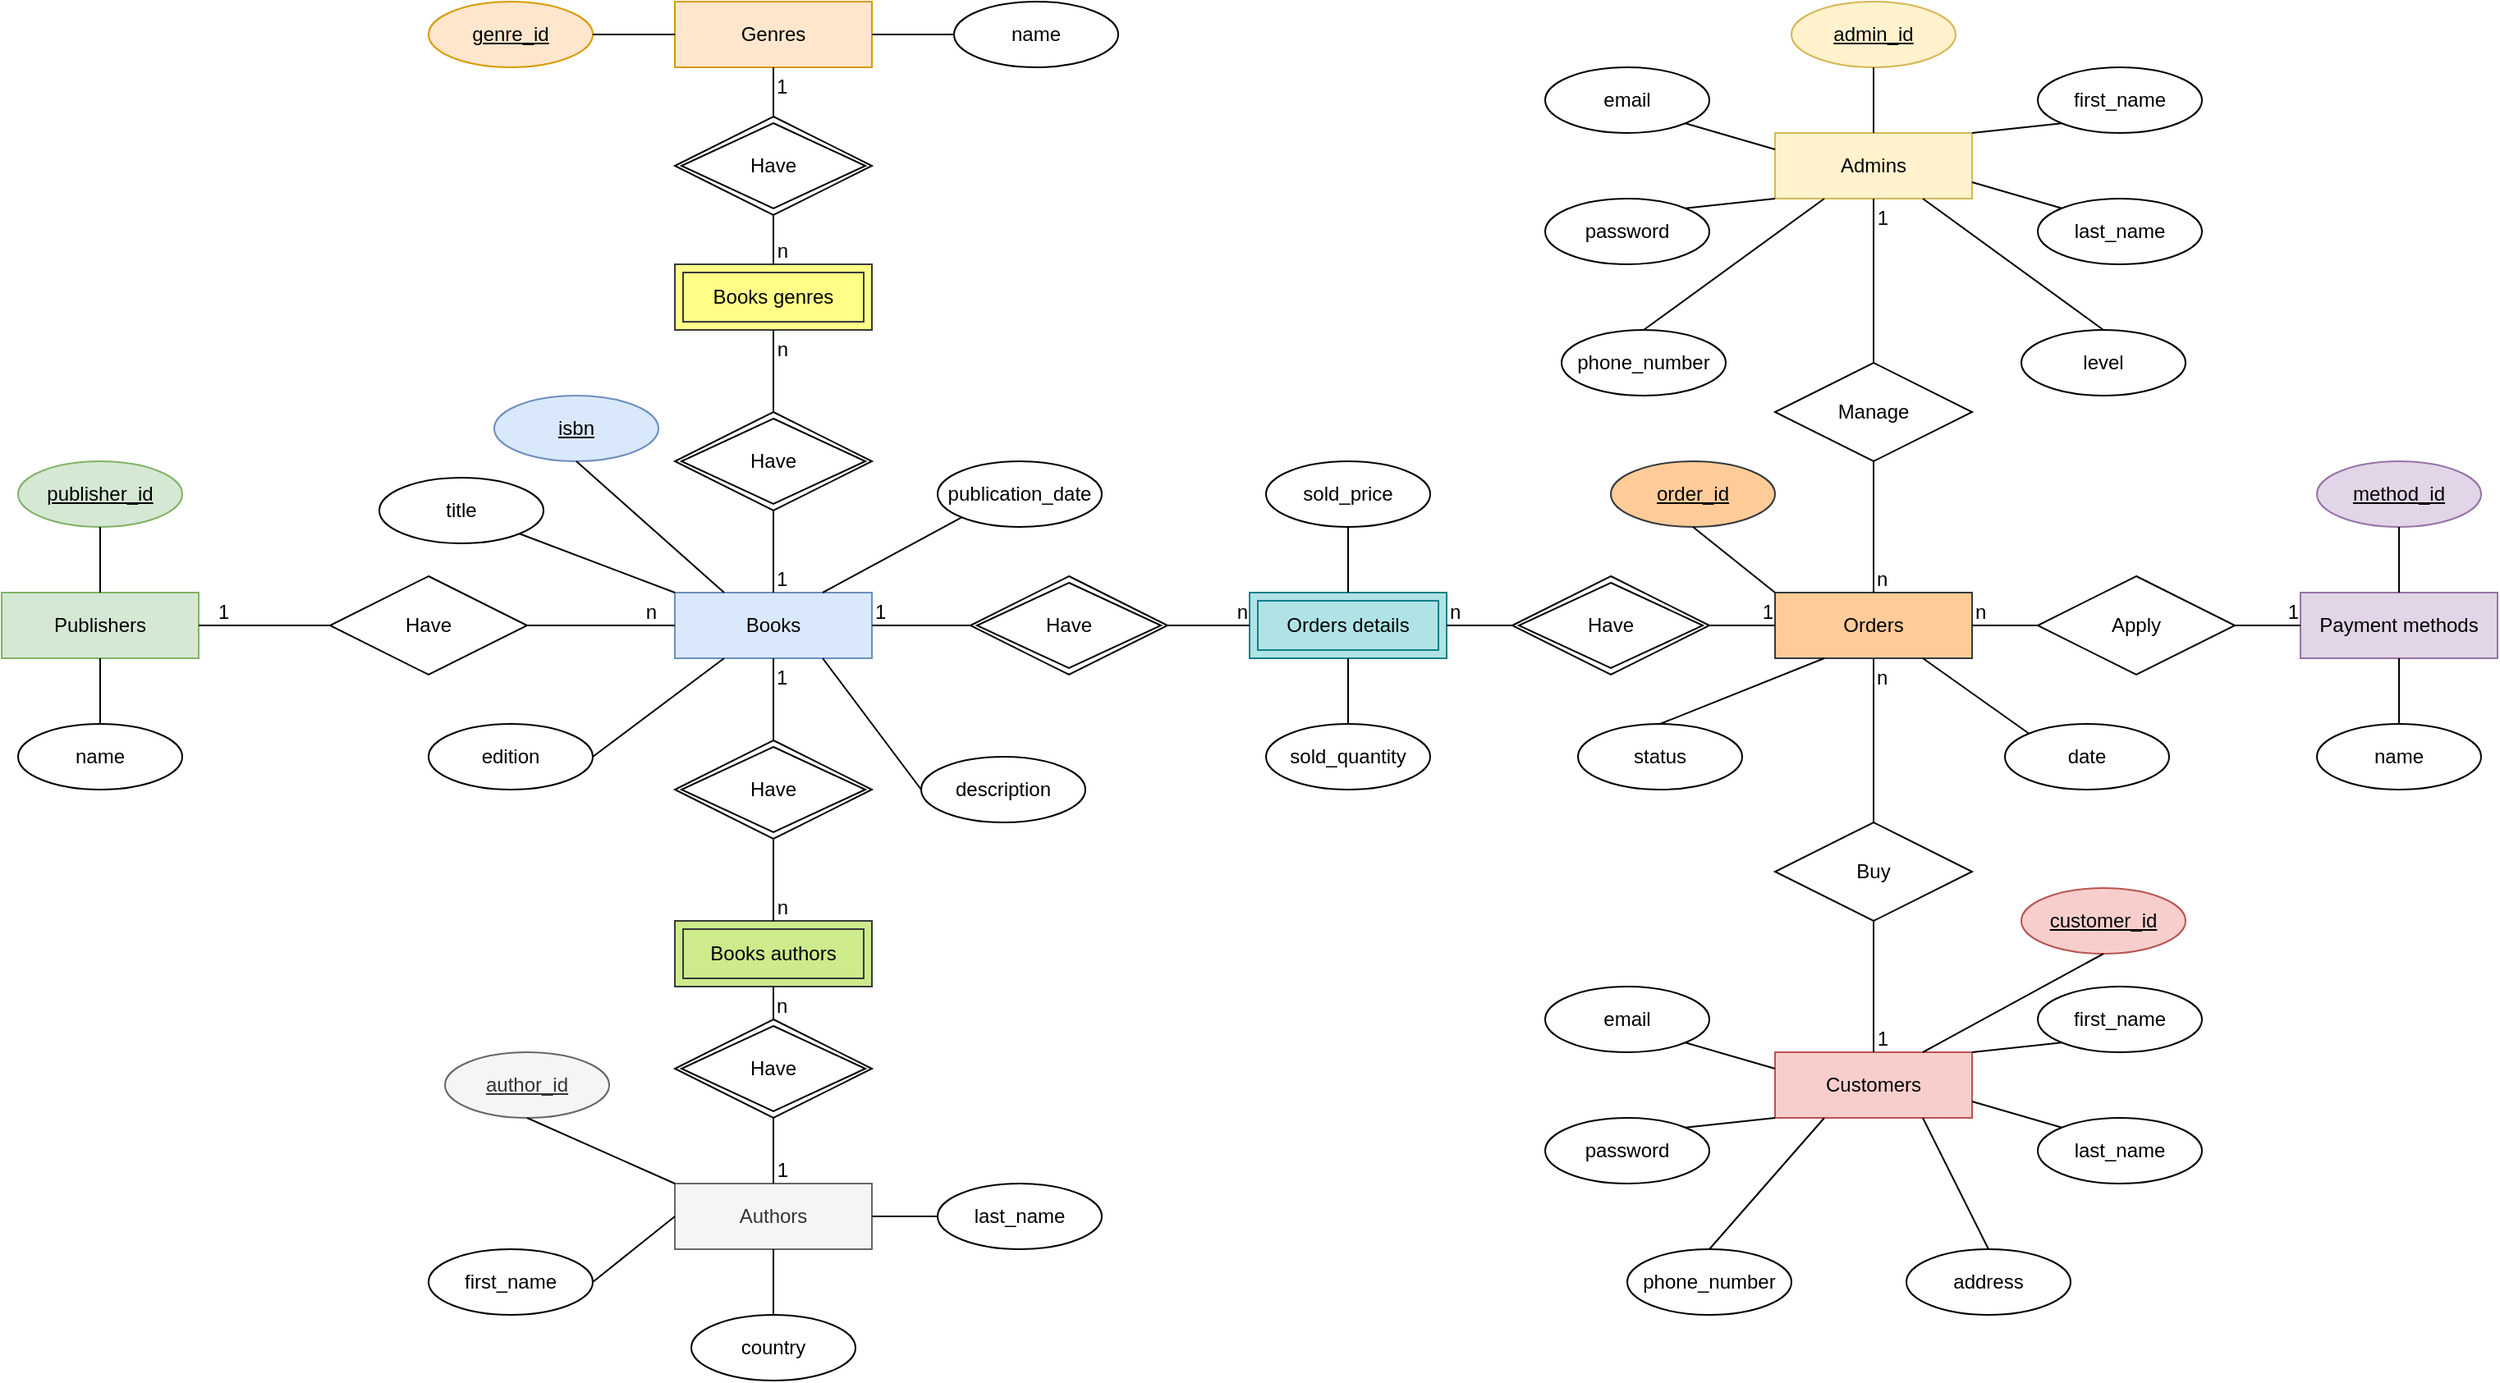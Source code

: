 <mxfile version="22.1.16" type="github">
  <diagram name="Page-1" id="CvaU3Jlr8pYj9KTvs-bT">
    <mxGraphModel dx="2049" dy="994" grid="1" gridSize="10" guides="1" tooltips="1" connect="1" arrows="1" fold="1" page="1" pageScale="1" pageWidth="2000" pageHeight="2000" math="0" shadow="0">
      <root>
        <mxCell id="0" />
        <mxCell id="1" parent="0" />
        <mxCell id="Gfoin1zMH4y2N0Jimbp5-130" value="Publishers" style="rounded=0;whiteSpace=wrap;html=1;fillColor=#d5e8d4;strokeColor=#82b366;" vertex="1" parent="1">
          <mxGeometry x="240" y="560" width="120" height="40" as="geometry" />
        </mxCell>
        <mxCell id="Gfoin1zMH4y2N0Jimbp5-131" value="publisher_id" style="ellipse;whiteSpace=wrap;html=1;align=center;fontStyle=4;fillColor=#d5e8d4;strokeColor=#82b366;" vertex="1" parent="1">
          <mxGeometry x="250" y="480" width="100" height="40" as="geometry" />
        </mxCell>
        <mxCell id="Gfoin1zMH4y2N0Jimbp5-132" value="" style="endArrow=none;html=1;rounded=0;exitX=0.5;exitY=1;exitDx=0;exitDy=0;entryX=0.5;entryY=0;entryDx=0;entryDy=0;" edge="1" parent="1" source="Gfoin1zMH4y2N0Jimbp5-131" target="Gfoin1zMH4y2N0Jimbp5-130">
          <mxGeometry relative="1" as="geometry">
            <mxPoint x="440" y="530" as="sourcePoint" />
            <mxPoint x="600" y="530" as="targetPoint" />
          </mxGeometry>
        </mxCell>
        <mxCell id="Gfoin1zMH4y2N0Jimbp5-133" value="name" style="ellipse;whiteSpace=wrap;html=1;align=center;" vertex="1" parent="1">
          <mxGeometry x="250" y="640" width="100" height="40" as="geometry" />
        </mxCell>
        <mxCell id="Gfoin1zMH4y2N0Jimbp5-134" value="" style="endArrow=none;html=1;rounded=0;exitX=0.5;exitY=1;exitDx=0;exitDy=0;entryX=0.5;entryY=0;entryDx=0;entryDy=0;" edge="1" parent="1" source="Gfoin1zMH4y2N0Jimbp5-130" target="Gfoin1zMH4y2N0Jimbp5-133">
          <mxGeometry relative="1" as="geometry">
            <mxPoint x="440" y="530" as="sourcePoint" />
            <mxPoint x="600" y="530" as="targetPoint" />
          </mxGeometry>
        </mxCell>
        <mxCell id="Gfoin1zMH4y2N0Jimbp5-135" value="Books" style="rounded=0;whiteSpace=wrap;html=1;fillColor=#dae8fc;strokeColor=#6c8ebf;" vertex="1" parent="1">
          <mxGeometry x="650" y="560" width="120" height="40" as="geometry" />
        </mxCell>
        <mxCell id="Gfoin1zMH4y2N0Jimbp5-136" value="isbn" style="ellipse;whiteSpace=wrap;html=1;align=center;fontStyle=4;fillColor=#dae8fc;strokeColor=#6c8ebf;" vertex="1" parent="1">
          <mxGeometry x="540" y="440" width="100" height="40" as="geometry" />
        </mxCell>
        <mxCell id="Gfoin1zMH4y2N0Jimbp5-137" value="title" style="ellipse;whiteSpace=wrap;html=1;align=center;" vertex="1" parent="1">
          <mxGeometry x="470" y="490" width="100" height="40" as="geometry" />
        </mxCell>
        <mxCell id="Gfoin1zMH4y2N0Jimbp5-138" value="" style="endArrow=none;html=1;rounded=0;entryX=0;entryY=0;entryDx=0;entryDy=0;exitX=1;exitY=1;exitDx=0;exitDy=0;" edge="1" parent="1" source="Gfoin1zMH4y2N0Jimbp5-137" target="Gfoin1zMH4y2N0Jimbp5-135">
          <mxGeometry relative="1" as="geometry">
            <mxPoint x="570" y="550" as="sourcePoint" />
            <mxPoint x="890" y="610" as="targetPoint" />
          </mxGeometry>
        </mxCell>
        <mxCell id="Gfoin1zMH4y2N0Jimbp5-139" value="publication_date" style="ellipse;whiteSpace=wrap;html=1;align=center;" vertex="1" parent="1">
          <mxGeometry x="810" y="480" width="100" height="40" as="geometry" />
        </mxCell>
        <mxCell id="Gfoin1zMH4y2N0Jimbp5-140" value="" style="endArrow=none;html=1;rounded=0;exitX=0;exitY=1;exitDx=0;exitDy=0;entryX=0.75;entryY=0;entryDx=0;entryDy=0;" edge="1" parent="1" source="Gfoin1zMH4y2N0Jimbp5-139" target="Gfoin1zMH4y2N0Jimbp5-135">
          <mxGeometry relative="1" as="geometry">
            <mxPoint x="730" y="610" as="sourcePoint" />
            <mxPoint x="890" y="610" as="targetPoint" />
          </mxGeometry>
        </mxCell>
        <mxCell id="Gfoin1zMH4y2N0Jimbp5-141" value="" style="endArrow=none;html=1;rounded=0;exitX=0.25;exitY=1;exitDx=0;exitDy=0;entryX=1;entryY=0.5;entryDx=0;entryDy=0;" edge="1" parent="1" source="Gfoin1zMH4y2N0Jimbp5-135" target="Gfoin1zMH4y2N0Jimbp5-142">
          <mxGeometry relative="1" as="geometry">
            <mxPoint x="730" y="610" as="sourcePoint" />
            <mxPoint x="620" y="610" as="targetPoint" />
          </mxGeometry>
        </mxCell>
        <mxCell id="Gfoin1zMH4y2N0Jimbp5-142" value="edition" style="ellipse;whiteSpace=wrap;html=1;align=center;" vertex="1" parent="1">
          <mxGeometry x="500" y="640" width="100" height="40" as="geometry" />
        </mxCell>
        <mxCell id="Gfoin1zMH4y2N0Jimbp5-143" value="description" style="ellipse;whiteSpace=wrap;html=1;align=center;" vertex="1" parent="1">
          <mxGeometry x="800" y="660" width="100" height="40" as="geometry" />
        </mxCell>
        <mxCell id="Gfoin1zMH4y2N0Jimbp5-144" value="" style="endArrow=none;html=1;rounded=0;exitX=0.75;exitY=1;exitDx=0;exitDy=0;entryX=0;entryY=0.5;entryDx=0;entryDy=0;" edge="1" parent="1" source="Gfoin1zMH4y2N0Jimbp5-135" target="Gfoin1zMH4y2N0Jimbp5-143">
          <mxGeometry relative="1" as="geometry">
            <mxPoint x="730" y="610" as="sourcePoint" />
            <mxPoint x="890" y="610" as="targetPoint" />
          </mxGeometry>
        </mxCell>
        <mxCell id="Gfoin1zMH4y2N0Jimbp5-145" value="" style="endArrow=none;html=1;rounded=0;exitX=0.5;exitY=1;exitDx=0;exitDy=0;entryX=0.25;entryY=0;entryDx=0;entryDy=0;" edge="1" parent="1" source="Gfoin1zMH4y2N0Jimbp5-136" target="Gfoin1zMH4y2N0Jimbp5-135">
          <mxGeometry relative="1" as="geometry">
            <mxPoint x="730" y="590" as="sourcePoint" />
            <mxPoint x="890" y="590" as="targetPoint" />
          </mxGeometry>
        </mxCell>
        <mxCell id="Gfoin1zMH4y2N0Jimbp5-146" value="" style="endArrow=none;html=1;rounded=0;exitX=1;exitY=0.5;exitDx=0;exitDy=0;entryX=0;entryY=0.5;entryDx=0;entryDy=0;" edge="1" parent="1" source="Gfoin1zMH4y2N0Jimbp5-150" target="Gfoin1zMH4y2N0Jimbp5-135">
          <mxGeometry relative="1" as="geometry">
            <mxPoint x="610" y="540" as="sourcePoint" />
            <mxPoint x="770" y="540" as="targetPoint" />
          </mxGeometry>
        </mxCell>
        <mxCell id="Gfoin1zMH4y2N0Jimbp5-147" value="n" style="resizable=0;html=1;whiteSpace=wrap;align=right;verticalAlign=bottom;" connectable="0" vertex="1" parent="Gfoin1zMH4y2N0Jimbp5-146">
          <mxGeometry x="1" relative="1" as="geometry">
            <mxPoint x="-10" as="offset" />
          </mxGeometry>
        </mxCell>
        <mxCell id="Gfoin1zMH4y2N0Jimbp5-148" value="" style="endArrow=none;html=1;rounded=0;exitX=1;exitY=0.5;exitDx=0;exitDy=0;entryX=0;entryY=0.5;entryDx=0;entryDy=0;" edge="1" parent="1" source="Gfoin1zMH4y2N0Jimbp5-130" target="Gfoin1zMH4y2N0Jimbp5-150">
          <mxGeometry relative="1" as="geometry">
            <mxPoint x="360" y="580" as="sourcePoint" />
            <mxPoint x="650" y="580" as="targetPoint" />
          </mxGeometry>
        </mxCell>
        <mxCell id="Gfoin1zMH4y2N0Jimbp5-149" value="1" style="resizable=0;html=1;whiteSpace=wrap;align=left;verticalAlign=bottom;" connectable="0" vertex="1" parent="Gfoin1zMH4y2N0Jimbp5-148">
          <mxGeometry x="-1" relative="1" as="geometry">
            <mxPoint x="10" as="offset" />
          </mxGeometry>
        </mxCell>
        <mxCell id="Gfoin1zMH4y2N0Jimbp5-150" value="Have" style="shape=rhombus;perimeter=rhombusPerimeter;whiteSpace=wrap;html=1;align=center;" vertex="1" parent="1">
          <mxGeometry x="440" y="550" width="120" height="60" as="geometry" />
        </mxCell>
        <mxCell id="Gfoin1zMH4y2N0Jimbp5-151" value="Genres" style="rounded=0;whiteSpace=wrap;html=1;fillColor=#ffe6cc;strokeColor=#d79b00;" vertex="1" parent="1">
          <mxGeometry x="650" y="200" width="120" height="40" as="geometry" />
        </mxCell>
        <mxCell id="Gfoin1zMH4y2N0Jimbp5-152" value="genre_id" style="ellipse;whiteSpace=wrap;html=1;align=center;fontStyle=4;fillColor=#ffe6cc;strokeColor=#d79b00;" vertex="1" parent="1">
          <mxGeometry x="500" y="200" width="100" height="40" as="geometry" />
        </mxCell>
        <mxCell id="Gfoin1zMH4y2N0Jimbp5-153" value="" style="endArrow=none;html=1;rounded=0;exitX=1;exitY=0.5;exitDx=0;exitDy=0;entryX=0;entryY=0.5;entryDx=0;entryDy=0;" edge="1" parent="1" source="Gfoin1zMH4y2N0Jimbp5-152" target="Gfoin1zMH4y2N0Jimbp5-151">
          <mxGeometry relative="1" as="geometry">
            <mxPoint x="850" y="170" as="sourcePoint" />
            <mxPoint x="1010" y="170" as="targetPoint" />
          </mxGeometry>
        </mxCell>
        <mxCell id="Gfoin1zMH4y2N0Jimbp5-154" value="name" style="ellipse;whiteSpace=wrap;html=1;align=center;" vertex="1" parent="1">
          <mxGeometry x="820" y="200" width="100" height="40" as="geometry" />
        </mxCell>
        <mxCell id="Gfoin1zMH4y2N0Jimbp5-155" value="" style="endArrow=none;html=1;rounded=0;exitX=1;exitY=0.5;exitDx=0;exitDy=0;entryX=0;entryY=0.5;entryDx=0;entryDy=0;" edge="1" parent="1" source="Gfoin1zMH4y2N0Jimbp5-151" target="Gfoin1zMH4y2N0Jimbp5-154">
          <mxGeometry relative="1" as="geometry">
            <mxPoint x="850" y="170" as="sourcePoint" />
            <mxPoint x="1010" y="170" as="targetPoint" />
          </mxGeometry>
        </mxCell>
        <mxCell id="Gfoin1zMH4y2N0Jimbp5-156" value="Authors" style="rounded=0;whiteSpace=wrap;html=1;fillColor=#f5f5f5;fontColor=#333333;strokeColor=#666666;" vertex="1" parent="1">
          <mxGeometry x="650" y="920" width="120" height="40" as="geometry" />
        </mxCell>
        <mxCell id="Gfoin1zMH4y2N0Jimbp5-157" value="author_id" style="ellipse;whiteSpace=wrap;html=1;align=center;fontStyle=4;fillColor=#f5f5f5;fontColor=#333333;strokeColor=#666666;" vertex="1" parent="1">
          <mxGeometry x="510" y="840" width="100" height="40" as="geometry" />
        </mxCell>
        <mxCell id="Gfoin1zMH4y2N0Jimbp5-158" value="" style="endArrow=none;html=1;rounded=0;exitX=0.5;exitY=1;exitDx=0;exitDy=0;entryX=0;entryY=0;entryDx=0;entryDy=0;" edge="1" parent="1" source="Gfoin1zMH4y2N0Jimbp5-157" target="Gfoin1zMH4y2N0Jimbp5-156">
          <mxGeometry relative="1" as="geometry">
            <mxPoint x="590" y="900" as="sourcePoint" />
            <mxPoint x="750" y="900" as="targetPoint" />
          </mxGeometry>
        </mxCell>
        <mxCell id="Gfoin1zMH4y2N0Jimbp5-159" value="first_name" style="ellipse;whiteSpace=wrap;html=1;align=center;" vertex="1" parent="1">
          <mxGeometry x="500" y="960" width="100" height="40" as="geometry" />
        </mxCell>
        <mxCell id="Gfoin1zMH4y2N0Jimbp5-160" value="" style="endArrow=none;html=1;rounded=0;exitX=1;exitY=0.5;exitDx=0;exitDy=0;entryX=0;entryY=0.5;entryDx=0;entryDy=0;" edge="1" parent="1" source="Gfoin1zMH4y2N0Jimbp5-159" target="Gfoin1zMH4y2N0Jimbp5-156">
          <mxGeometry relative="1" as="geometry">
            <mxPoint x="530" y="900" as="sourcePoint" />
            <mxPoint x="690" y="900" as="targetPoint" />
          </mxGeometry>
        </mxCell>
        <mxCell id="Gfoin1zMH4y2N0Jimbp5-161" value="last_name" style="ellipse;whiteSpace=wrap;html=1;align=center;" vertex="1" parent="1">
          <mxGeometry x="810" y="920" width="100" height="40" as="geometry" />
        </mxCell>
        <mxCell id="Gfoin1zMH4y2N0Jimbp5-162" value="" style="endArrow=none;html=1;rounded=0;entryX=0;entryY=0.5;entryDx=0;entryDy=0;exitX=1;exitY=0.5;exitDx=0;exitDy=0;" edge="1" parent="1" source="Gfoin1zMH4y2N0Jimbp5-156" target="Gfoin1zMH4y2N0Jimbp5-161">
          <mxGeometry relative="1" as="geometry">
            <mxPoint x="800" y="980" as="sourcePoint" />
            <mxPoint x="730" y="940" as="targetPoint" />
          </mxGeometry>
        </mxCell>
        <mxCell id="Gfoin1zMH4y2N0Jimbp5-163" value="country" style="ellipse;whiteSpace=wrap;html=1;align=center;" vertex="1" parent="1">
          <mxGeometry x="660" y="1000" width="100" height="40" as="geometry" />
        </mxCell>
        <mxCell id="Gfoin1zMH4y2N0Jimbp5-164" value="" style="endArrow=none;html=1;rounded=0;exitX=0.5;exitY=0;exitDx=0;exitDy=0;entryX=0.5;entryY=1;entryDx=0;entryDy=0;" edge="1" parent="1" source="Gfoin1zMH4y2N0Jimbp5-163" target="Gfoin1zMH4y2N0Jimbp5-156">
          <mxGeometry relative="1" as="geometry">
            <mxPoint x="570" y="940" as="sourcePoint" />
            <mxPoint x="730" y="940" as="targetPoint" />
          </mxGeometry>
        </mxCell>
        <mxCell id="Gfoin1zMH4y2N0Jimbp5-165" value="Books genres" style="shape=ext;margin=3;double=1;whiteSpace=wrap;html=1;align=center;fillColor=#ffff88;strokeColor=#36393d;" vertex="1" parent="1">
          <mxGeometry x="650" y="360" width="120" height="40" as="geometry" />
        </mxCell>
        <mxCell id="Gfoin1zMH4y2N0Jimbp5-166" value="" style="endArrow=none;html=1;rounded=0;exitX=0.5;exitY=0;exitDx=0;exitDy=0;entryX=0.5;entryY=1;entryDx=0;entryDy=0;" edge="1" parent="1" source="Gfoin1zMH4y2N0Jimbp5-170" target="Gfoin1zMH4y2N0Jimbp5-165">
          <mxGeometry relative="1" as="geometry">
            <mxPoint x="660" y="410" as="sourcePoint" />
            <mxPoint x="820" y="410" as="targetPoint" />
          </mxGeometry>
        </mxCell>
        <mxCell id="Gfoin1zMH4y2N0Jimbp5-167" value="n" style="resizable=0;html=1;whiteSpace=wrap;align=right;verticalAlign=bottom;" connectable="0" vertex="1" parent="Gfoin1zMH4y2N0Jimbp5-166">
          <mxGeometry x="1" relative="1" as="geometry">
            <mxPoint x="10" y="20" as="offset" />
          </mxGeometry>
        </mxCell>
        <mxCell id="Gfoin1zMH4y2N0Jimbp5-168" value="1" style="resizable=0;html=1;whiteSpace=wrap;align=left;verticalAlign=bottom;" connectable="0" vertex="1" parent="1">
          <mxGeometry x="710.0" y="560.0" as="geometry" />
        </mxCell>
        <mxCell id="Gfoin1zMH4y2N0Jimbp5-169" value="" style="endArrow=none;html=1;rounded=0;exitX=0.5;exitY=0;exitDx=0;exitDy=0;entryX=0.5;entryY=1;entryDx=0;entryDy=0;" edge="1" parent="1" source="Gfoin1zMH4y2N0Jimbp5-135" target="Gfoin1zMH4y2N0Jimbp5-170">
          <mxGeometry relative="1" as="geometry">
            <mxPoint x="710" y="560" as="sourcePoint" />
            <mxPoint x="710" y="400" as="targetPoint" />
          </mxGeometry>
        </mxCell>
        <mxCell id="Gfoin1zMH4y2N0Jimbp5-170" value="Have" style="shape=rhombus;double=1;perimeter=rhombusPerimeter;whiteSpace=wrap;html=1;align=center;" vertex="1" parent="1">
          <mxGeometry x="650" y="450" width="120" height="60" as="geometry" />
        </mxCell>
        <mxCell id="Gfoin1zMH4y2N0Jimbp5-171" value="" style="endArrow=none;html=1;rounded=0;exitX=0.5;exitY=1;exitDx=0;exitDy=0;entryX=0.5;entryY=0;entryDx=0;entryDy=0;" edge="1" parent="1" source="Gfoin1zMH4y2N0Jimbp5-175" target="Gfoin1zMH4y2N0Jimbp5-165">
          <mxGeometry relative="1" as="geometry">
            <mxPoint x="660" y="410" as="sourcePoint" />
            <mxPoint x="820" y="410" as="targetPoint" />
          </mxGeometry>
        </mxCell>
        <mxCell id="Gfoin1zMH4y2N0Jimbp5-172" value="n" style="resizable=0;html=1;whiteSpace=wrap;align=right;verticalAlign=bottom;" connectable="0" vertex="1" parent="Gfoin1zMH4y2N0Jimbp5-171">
          <mxGeometry x="1" relative="1" as="geometry">
            <mxPoint x="10" as="offset" />
          </mxGeometry>
        </mxCell>
        <mxCell id="Gfoin1zMH4y2N0Jimbp5-173" value="" style="endArrow=none;html=1;rounded=0;exitX=0.5;exitY=1;exitDx=0;exitDy=0;entryX=0.5;entryY=0;entryDx=0;entryDy=0;" edge="1" parent="1" source="Gfoin1zMH4y2N0Jimbp5-151" target="Gfoin1zMH4y2N0Jimbp5-175">
          <mxGeometry relative="1" as="geometry">
            <mxPoint x="710" y="240" as="sourcePoint" />
            <mxPoint x="710" y="360" as="targetPoint" />
          </mxGeometry>
        </mxCell>
        <mxCell id="Gfoin1zMH4y2N0Jimbp5-174" value="1" style="resizable=0;html=1;whiteSpace=wrap;align=left;verticalAlign=bottom;" connectable="0" vertex="1" parent="Gfoin1zMH4y2N0Jimbp5-173">
          <mxGeometry x="-1" relative="1" as="geometry">
            <mxPoint y="20" as="offset" />
          </mxGeometry>
        </mxCell>
        <mxCell id="Gfoin1zMH4y2N0Jimbp5-175" value="Have" style="shape=rhombus;double=1;perimeter=rhombusPerimeter;whiteSpace=wrap;html=1;align=center;" vertex="1" parent="1">
          <mxGeometry x="650" y="270" width="120" height="60" as="geometry" />
        </mxCell>
        <mxCell id="Gfoin1zMH4y2N0Jimbp5-176" value="Books authors" style="shape=ext;margin=3;double=1;whiteSpace=wrap;html=1;align=center;fillColor=#cdeb8b;strokeColor=#36393d;" vertex="1" parent="1">
          <mxGeometry x="650" y="760" width="120" height="40" as="geometry" />
        </mxCell>
        <mxCell id="Gfoin1zMH4y2N0Jimbp5-177" value="" style="endArrow=none;html=1;rounded=0;exitX=0.5;exitY=1;exitDx=0;exitDy=0;entryX=0.5;entryY=0;entryDx=0;entryDy=0;" edge="1" parent="1" source="Gfoin1zMH4y2N0Jimbp5-181" target="Gfoin1zMH4y2N0Jimbp5-176">
          <mxGeometry relative="1" as="geometry">
            <mxPoint x="660" y="720" as="sourcePoint" />
            <mxPoint x="820" y="720" as="targetPoint" />
          </mxGeometry>
        </mxCell>
        <mxCell id="Gfoin1zMH4y2N0Jimbp5-178" value="n" style="resizable=0;html=1;whiteSpace=wrap;align=right;verticalAlign=bottom;" connectable="0" vertex="1" parent="Gfoin1zMH4y2N0Jimbp5-177">
          <mxGeometry x="1" relative="1" as="geometry">
            <mxPoint x="10" as="offset" />
          </mxGeometry>
        </mxCell>
        <mxCell id="Gfoin1zMH4y2N0Jimbp5-179" value="" style="endArrow=none;html=1;rounded=0;exitX=0.5;exitY=1;exitDx=0;exitDy=0;entryX=0.5;entryY=0;entryDx=0;entryDy=0;" edge="1" parent="1" source="Gfoin1zMH4y2N0Jimbp5-135" target="Gfoin1zMH4y2N0Jimbp5-181">
          <mxGeometry relative="1" as="geometry">
            <mxPoint x="710" y="600" as="sourcePoint" />
            <mxPoint x="710" y="760" as="targetPoint" />
          </mxGeometry>
        </mxCell>
        <mxCell id="Gfoin1zMH4y2N0Jimbp5-180" value="1" style="resizable=0;html=1;whiteSpace=wrap;align=left;verticalAlign=bottom;" connectable="0" vertex="1" parent="Gfoin1zMH4y2N0Jimbp5-179">
          <mxGeometry x="-1" relative="1" as="geometry">
            <mxPoint y="20" as="offset" />
          </mxGeometry>
        </mxCell>
        <mxCell id="Gfoin1zMH4y2N0Jimbp5-181" value="Have" style="shape=rhombus;double=1;perimeter=rhombusPerimeter;whiteSpace=wrap;html=1;align=center;" vertex="1" parent="1">
          <mxGeometry x="650" y="650" width="120" height="60" as="geometry" />
        </mxCell>
        <mxCell id="Gfoin1zMH4y2N0Jimbp5-182" value="" style="endArrow=none;html=1;rounded=0;exitX=0.5;exitY=1;exitDx=0;exitDy=0;entryX=0.5;entryY=0;entryDx=0;entryDy=0;" edge="1" parent="1" source="Gfoin1zMH4y2N0Jimbp5-186" target="Gfoin1zMH4y2N0Jimbp5-156">
          <mxGeometry relative="1" as="geometry">
            <mxPoint x="700" y="850" as="sourcePoint" />
            <mxPoint x="860" y="850" as="targetPoint" />
          </mxGeometry>
        </mxCell>
        <mxCell id="Gfoin1zMH4y2N0Jimbp5-183" value="1" style="resizable=0;html=1;whiteSpace=wrap;align=right;verticalAlign=bottom;" connectable="0" vertex="1" parent="Gfoin1zMH4y2N0Jimbp5-182">
          <mxGeometry x="1" relative="1" as="geometry">
            <mxPoint x="10" as="offset" />
          </mxGeometry>
        </mxCell>
        <mxCell id="Gfoin1zMH4y2N0Jimbp5-184" value="" style="endArrow=none;html=1;rounded=0;exitX=0.5;exitY=1;exitDx=0;exitDy=0;entryX=0.5;entryY=0;entryDx=0;entryDy=0;" edge="1" parent="1" source="Gfoin1zMH4y2N0Jimbp5-176" target="Gfoin1zMH4y2N0Jimbp5-186">
          <mxGeometry relative="1" as="geometry">
            <mxPoint x="710" y="800" as="sourcePoint" />
            <mxPoint x="710" y="920" as="targetPoint" />
          </mxGeometry>
        </mxCell>
        <mxCell id="Gfoin1zMH4y2N0Jimbp5-185" value="n" style="resizable=0;html=1;whiteSpace=wrap;align=left;verticalAlign=bottom;" connectable="0" vertex="1" parent="Gfoin1zMH4y2N0Jimbp5-184">
          <mxGeometry x="-1" relative="1" as="geometry">
            <mxPoint y="20" as="offset" />
          </mxGeometry>
        </mxCell>
        <mxCell id="Gfoin1zMH4y2N0Jimbp5-186" value="Have" style="shape=rhombus;double=1;perimeter=rhombusPerimeter;whiteSpace=wrap;html=1;align=center;" vertex="1" parent="1">
          <mxGeometry x="650" y="820" width="120" height="60" as="geometry" />
        </mxCell>
        <mxCell id="Gfoin1zMH4y2N0Jimbp5-187" value="Orders details" style="shape=ext;margin=3;double=1;whiteSpace=wrap;html=1;align=center;fillColor=#b0e3e6;strokeColor=#0e8088;" vertex="1" parent="1">
          <mxGeometry x="1000" y="560" width="120" height="40" as="geometry" />
        </mxCell>
        <mxCell id="Gfoin1zMH4y2N0Jimbp5-188" value="" style="endArrow=none;html=1;rounded=0;exitX=1;exitY=0.5;exitDx=0;exitDy=0;entryX=0;entryY=0.5;entryDx=0;entryDy=0;" edge="1" parent="1" source="Gfoin1zMH4y2N0Jimbp5-192" target="Gfoin1zMH4y2N0Jimbp5-187">
          <mxGeometry relative="1" as="geometry">
            <mxPoint x="890" y="640" as="sourcePoint" />
            <mxPoint x="1050" y="640" as="targetPoint" />
          </mxGeometry>
        </mxCell>
        <mxCell id="Gfoin1zMH4y2N0Jimbp5-189" value="n" style="resizable=0;html=1;whiteSpace=wrap;align=right;verticalAlign=bottom;" connectable="0" vertex="1" parent="Gfoin1zMH4y2N0Jimbp5-188">
          <mxGeometry x="1" relative="1" as="geometry" />
        </mxCell>
        <mxCell id="Gfoin1zMH4y2N0Jimbp5-190" value="" style="endArrow=none;html=1;rounded=0;exitX=1;exitY=0.5;exitDx=0;exitDy=0;entryX=0;entryY=0.5;entryDx=0;entryDy=0;" edge="1" parent="1" source="Gfoin1zMH4y2N0Jimbp5-135" target="Gfoin1zMH4y2N0Jimbp5-192">
          <mxGeometry relative="1" as="geometry">
            <mxPoint x="770" y="580" as="sourcePoint" />
            <mxPoint x="1000" y="580" as="targetPoint" />
          </mxGeometry>
        </mxCell>
        <mxCell id="Gfoin1zMH4y2N0Jimbp5-191" value="1" style="resizable=0;html=1;whiteSpace=wrap;align=left;verticalAlign=bottom;" connectable="0" vertex="1" parent="Gfoin1zMH4y2N0Jimbp5-190">
          <mxGeometry x="-1" relative="1" as="geometry" />
        </mxCell>
        <mxCell id="Gfoin1zMH4y2N0Jimbp5-192" value="Have" style="shape=rhombus;double=1;perimeter=rhombusPerimeter;whiteSpace=wrap;html=1;align=center;" vertex="1" parent="1">
          <mxGeometry x="830" y="550" width="120" height="60" as="geometry" />
        </mxCell>
        <mxCell id="Gfoin1zMH4y2N0Jimbp5-193" value="sold_price" style="ellipse;whiteSpace=wrap;html=1;align=center;" vertex="1" parent="1">
          <mxGeometry x="1010" y="480" width="100" height="40" as="geometry" />
        </mxCell>
        <mxCell id="Gfoin1zMH4y2N0Jimbp5-194" value="sold_quantity" style="ellipse;whiteSpace=wrap;html=1;align=center;" vertex="1" parent="1">
          <mxGeometry x="1010" y="640" width="100" height="40" as="geometry" />
        </mxCell>
        <mxCell id="Gfoin1zMH4y2N0Jimbp5-195" value="" style="endArrow=none;html=1;rounded=0;exitX=0.5;exitY=1;exitDx=0;exitDy=0;entryX=0.5;entryY=0;entryDx=0;entryDy=0;" edge="1" parent="1" source="Gfoin1zMH4y2N0Jimbp5-193" target="Gfoin1zMH4y2N0Jimbp5-187">
          <mxGeometry relative="1" as="geometry">
            <mxPoint x="1140" y="520" as="sourcePoint" />
            <mxPoint x="1160" y="610" as="targetPoint" />
          </mxGeometry>
        </mxCell>
        <mxCell id="Gfoin1zMH4y2N0Jimbp5-196" value="" style="endArrow=none;html=1;rounded=0;exitX=0.5;exitY=0;exitDx=0;exitDy=0;entryX=0.5;entryY=1;entryDx=0;entryDy=0;" edge="1" parent="1" source="Gfoin1zMH4y2N0Jimbp5-194" target="Gfoin1zMH4y2N0Jimbp5-187">
          <mxGeometry relative="1" as="geometry">
            <mxPoint x="1000" y="610" as="sourcePoint" />
            <mxPoint x="1160" y="610" as="targetPoint" />
          </mxGeometry>
        </mxCell>
        <mxCell id="Gfoin1zMH4y2N0Jimbp5-197" value="Orders" style="rounded=0;whiteSpace=wrap;html=1;fillColor=#ffcc99;strokeColor=#36393d;" vertex="1" parent="1">
          <mxGeometry x="1320" y="560" width="120" height="40" as="geometry" />
        </mxCell>
        <mxCell id="Gfoin1zMH4y2N0Jimbp5-198" value="order_id" style="ellipse;whiteSpace=wrap;html=1;align=center;fontStyle=4;fillColor=#ffcc99;strokeColor=#36393d;" vertex="1" parent="1">
          <mxGeometry x="1220" y="480" width="100" height="40" as="geometry" />
        </mxCell>
        <mxCell id="Gfoin1zMH4y2N0Jimbp5-199" value="" style="endArrow=none;html=1;rounded=0;exitX=0.5;exitY=1;exitDx=0;exitDy=0;entryX=0;entryY=0;entryDx=0;entryDy=0;" edge="1" parent="1" source="Gfoin1zMH4y2N0Jimbp5-198" target="Gfoin1zMH4y2N0Jimbp5-197">
          <mxGeometry relative="1" as="geometry">
            <mxPoint x="1240" y="570" as="sourcePoint" />
            <mxPoint x="1400" y="570" as="targetPoint" />
          </mxGeometry>
        </mxCell>
        <mxCell id="Gfoin1zMH4y2N0Jimbp5-200" value="status" style="ellipse;whiteSpace=wrap;html=1;align=center;" vertex="1" parent="1">
          <mxGeometry x="1200" y="640" width="100" height="40" as="geometry" />
        </mxCell>
        <mxCell id="Gfoin1zMH4y2N0Jimbp5-201" value="date" style="ellipse;whiteSpace=wrap;html=1;align=center;" vertex="1" parent="1">
          <mxGeometry x="1460" y="640" width="100" height="40" as="geometry" />
        </mxCell>
        <mxCell id="Gfoin1zMH4y2N0Jimbp5-202" value="" style="endArrow=none;html=1;rounded=0;exitX=0.5;exitY=0;exitDx=0;exitDy=0;entryX=0.25;entryY=1;entryDx=0;entryDy=0;" edge="1" parent="1" source="Gfoin1zMH4y2N0Jimbp5-200" target="Gfoin1zMH4y2N0Jimbp5-197">
          <mxGeometry relative="1" as="geometry">
            <mxPoint x="1240" y="570" as="sourcePoint" />
            <mxPoint x="1400" y="570" as="targetPoint" />
          </mxGeometry>
        </mxCell>
        <mxCell id="Gfoin1zMH4y2N0Jimbp5-203" value="" style="endArrow=none;html=1;rounded=0;entryX=0.75;entryY=1;entryDx=0;entryDy=0;exitX=0;exitY=0;exitDx=0;exitDy=0;" edge="1" parent="1" source="Gfoin1zMH4y2N0Jimbp5-201" target="Gfoin1zMH4y2N0Jimbp5-197">
          <mxGeometry relative="1" as="geometry">
            <mxPoint x="1500" y="530" as="sourcePoint" />
            <mxPoint x="1400" y="570" as="targetPoint" />
          </mxGeometry>
        </mxCell>
        <mxCell id="Gfoin1zMH4y2N0Jimbp5-204" value="" style="endArrow=none;html=1;rounded=0;exitX=1;exitY=0.5;exitDx=0;exitDy=0;entryX=0;entryY=0.5;entryDx=0;entryDy=0;" edge="1" parent="1" source="Gfoin1zMH4y2N0Jimbp5-208" target="Gfoin1zMH4y2N0Jimbp5-197">
          <mxGeometry relative="1" as="geometry">
            <mxPoint x="1150" y="600" as="sourcePoint" />
            <mxPoint x="1310" y="600" as="targetPoint" />
          </mxGeometry>
        </mxCell>
        <mxCell id="Gfoin1zMH4y2N0Jimbp5-205" value="1" style="resizable=0;html=1;whiteSpace=wrap;align=right;verticalAlign=bottom;" connectable="0" vertex="1" parent="Gfoin1zMH4y2N0Jimbp5-204">
          <mxGeometry x="1" relative="1" as="geometry" />
        </mxCell>
        <mxCell id="Gfoin1zMH4y2N0Jimbp5-206" value="" style="endArrow=none;html=1;rounded=0;exitX=1;exitY=0.5;exitDx=0;exitDy=0;entryX=0;entryY=0.5;entryDx=0;entryDy=0;" edge="1" parent="1" source="Gfoin1zMH4y2N0Jimbp5-187" target="Gfoin1zMH4y2N0Jimbp5-208">
          <mxGeometry relative="1" as="geometry">
            <mxPoint x="1120" y="580" as="sourcePoint" />
            <mxPoint x="1320" y="580" as="targetPoint" />
          </mxGeometry>
        </mxCell>
        <mxCell id="Gfoin1zMH4y2N0Jimbp5-207" value="n" style="resizable=0;html=1;whiteSpace=wrap;align=left;verticalAlign=bottom;" connectable="0" vertex="1" parent="Gfoin1zMH4y2N0Jimbp5-206">
          <mxGeometry x="-1" relative="1" as="geometry" />
        </mxCell>
        <mxCell id="Gfoin1zMH4y2N0Jimbp5-208" value="Have" style="shape=rhombus;double=1;perimeter=rhombusPerimeter;whiteSpace=wrap;html=1;align=center;" vertex="1" parent="1">
          <mxGeometry x="1160" y="550" width="120" height="60" as="geometry" />
        </mxCell>
        <mxCell id="Gfoin1zMH4y2N0Jimbp5-209" value="Customers" style="rounded=0;whiteSpace=wrap;html=1;fillColor=#f8cecc;strokeColor=#b85450;" vertex="1" parent="1">
          <mxGeometry x="1320" y="840" width="120" height="40" as="geometry" />
        </mxCell>
        <mxCell id="Gfoin1zMH4y2N0Jimbp5-210" value="customer_id" style="ellipse;whiteSpace=wrap;html=1;align=center;fontStyle=4;fillColor=#f8cecc;strokeColor=#b85450;" vertex="1" parent="1">
          <mxGeometry x="1470" y="740" width="100" height="40" as="geometry" />
        </mxCell>
        <mxCell id="Gfoin1zMH4y2N0Jimbp5-211" value="" style="endArrow=none;html=1;rounded=0;exitX=0.5;exitY=1;exitDx=0;exitDy=0;entryX=0.75;entryY=0;entryDx=0;entryDy=0;" edge="1" parent="1" source="Gfoin1zMH4y2N0Jimbp5-210" target="Gfoin1zMH4y2N0Jimbp5-209">
          <mxGeometry relative="1" as="geometry">
            <mxPoint x="1540" y="800" as="sourcePoint" />
            <mxPoint x="1700" y="800" as="targetPoint" />
          </mxGeometry>
        </mxCell>
        <mxCell id="Gfoin1zMH4y2N0Jimbp5-212" value="email" style="ellipse;whiteSpace=wrap;html=1;align=center;" vertex="1" parent="1">
          <mxGeometry x="1180" y="800" width="100" height="40" as="geometry" />
        </mxCell>
        <mxCell id="Gfoin1zMH4y2N0Jimbp5-213" value="" style="endArrow=none;html=1;rounded=0;exitX=1;exitY=1;exitDx=0;exitDy=0;entryX=0;entryY=0.25;entryDx=0;entryDy=0;" edge="1" parent="1" source="Gfoin1zMH4y2N0Jimbp5-212" target="Gfoin1zMH4y2N0Jimbp5-209">
          <mxGeometry relative="1" as="geometry">
            <mxPoint x="1540" y="800" as="sourcePoint" />
            <mxPoint x="1700" y="800" as="targetPoint" />
          </mxGeometry>
        </mxCell>
        <mxCell id="Gfoin1zMH4y2N0Jimbp5-214" value="password" style="ellipse;whiteSpace=wrap;html=1;align=center;" vertex="1" parent="1">
          <mxGeometry x="1180" y="880" width="100" height="40" as="geometry" />
        </mxCell>
        <mxCell id="Gfoin1zMH4y2N0Jimbp5-215" value="" style="endArrow=none;html=1;rounded=0;exitX=1;exitY=0;exitDx=0;exitDy=0;entryX=0;entryY=1;entryDx=0;entryDy=0;" edge="1" parent="1" source="Gfoin1zMH4y2N0Jimbp5-214" target="Gfoin1zMH4y2N0Jimbp5-209">
          <mxGeometry relative="1" as="geometry">
            <mxPoint x="1540" y="800" as="sourcePoint" />
            <mxPoint x="1700" y="800" as="targetPoint" />
          </mxGeometry>
        </mxCell>
        <mxCell id="Gfoin1zMH4y2N0Jimbp5-216" value="first_name" style="ellipse;whiteSpace=wrap;html=1;align=center;" vertex="1" parent="1">
          <mxGeometry x="1480" y="800" width="100" height="40" as="geometry" />
        </mxCell>
        <mxCell id="Gfoin1zMH4y2N0Jimbp5-217" value="" style="endArrow=none;html=1;rounded=0;exitX=1;exitY=0;exitDx=0;exitDy=0;entryX=0;entryY=1;entryDx=0;entryDy=0;" edge="1" parent="1" source="Gfoin1zMH4y2N0Jimbp5-209" target="Gfoin1zMH4y2N0Jimbp5-216">
          <mxGeometry relative="1" as="geometry">
            <mxPoint x="1540" y="800" as="sourcePoint" />
            <mxPoint x="1700" y="800" as="targetPoint" />
          </mxGeometry>
        </mxCell>
        <mxCell id="Gfoin1zMH4y2N0Jimbp5-218" value="last_name" style="ellipse;whiteSpace=wrap;html=1;align=center;" vertex="1" parent="1">
          <mxGeometry x="1480" y="880" width="100" height="40" as="geometry" />
        </mxCell>
        <mxCell id="Gfoin1zMH4y2N0Jimbp5-219" value="" style="endArrow=none;html=1;rounded=0;exitX=0;exitY=0;exitDx=0;exitDy=0;entryX=1;entryY=0.75;entryDx=0;entryDy=0;" edge="1" parent="1" source="Gfoin1zMH4y2N0Jimbp5-218" target="Gfoin1zMH4y2N0Jimbp5-209">
          <mxGeometry relative="1" as="geometry">
            <mxPoint x="1540" y="800" as="sourcePoint" />
            <mxPoint x="1700" y="800" as="targetPoint" />
          </mxGeometry>
        </mxCell>
        <mxCell id="Gfoin1zMH4y2N0Jimbp5-220" value="phone_number" style="ellipse;whiteSpace=wrap;html=1;align=center;" vertex="1" parent="1">
          <mxGeometry x="1230" y="960" width="100" height="40" as="geometry" />
        </mxCell>
        <mxCell id="Gfoin1zMH4y2N0Jimbp5-221" value="" style="endArrow=none;html=1;rounded=0;entryX=0.25;entryY=1;entryDx=0;entryDy=0;exitX=0.5;exitY=0;exitDx=0;exitDy=0;" edge="1" parent="1" source="Gfoin1zMH4y2N0Jimbp5-220" target="Gfoin1zMH4y2N0Jimbp5-209">
          <mxGeometry relative="1" as="geometry">
            <mxPoint x="1350" y="960" as="sourcePoint" />
            <mxPoint x="1700" y="800" as="targetPoint" />
          </mxGeometry>
        </mxCell>
        <mxCell id="Gfoin1zMH4y2N0Jimbp5-222" value="address" style="ellipse;whiteSpace=wrap;html=1;align=center;" vertex="1" parent="1">
          <mxGeometry x="1400" y="960" width="100" height="40" as="geometry" />
        </mxCell>
        <mxCell id="Gfoin1zMH4y2N0Jimbp5-223" value="" style="endArrow=none;html=1;rounded=0;entryX=0.75;entryY=1;entryDx=0;entryDy=0;exitX=0.5;exitY=0;exitDx=0;exitDy=0;" edge="1" parent="1" source="Gfoin1zMH4y2N0Jimbp5-222" target="Gfoin1zMH4y2N0Jimbp5-209">
          <mxGeometry relative="1" as="geometry">
            <mxPoint x="1360" y="940" as="sourcePoint" />
            <mxPoint x="1700" y="800" as="targetPoint" />
          </mxGeometry>
        </mxCell>
        <mxCell id="Gfoin1zMH4y2N0Jimbp5-224" value="" style="endArrow=none;html=1;rounded=0;exitX=0.5;exitY=1;exitDx=0;exitDy=0;entryX=0.5;entryY=0;entryDx=0;entryDy=0;" edge="1" parent="1" source="Gfoin1zMH4y2N0Jimbp5-228" target="Gfoin1zMH4y2N0Jimbp5-209">
          <mxGeometry relative="1" as="geometry">
            <mxPoint x="1290" y="770" as="sourcePoint" />
            <mxPoint x="1450" y="770" as="targetPoint" />
          </mxGeometry>
        </mxCell>
        <mxCell id="Gfoin1zMH4y2N0Jimbp5-225" value="1" style="resizable=0;html=1;whiteSpace=wrap;align=right;verticalAlign=bottom;" connectable="0" vertex="1" parent="Gfoin1zMH4y2N0Jimbp5-224">
          <mxGeometry x="1" relative="1" as="geometry">
            <mxPoint x="10" as="offset" />
          </mxGeometry>
        </mxCell>
        <mxCell id="Gfoin1zMH4y2N0Jimbp5-226" value="" style="endArrow=none;html=1;rounded=0;exitX=0.5;exitY=1;exitDx=0;exitDy=0;entryX=0.5;entryY=0;entryDx=0;entryDy=0;" edge="1" parent="1" source="Gfoin1zMH4y2N0Jimbp5-197" target="Gfoin1zMH4y2N0Jimbp5-228">
          <mxGeometry relative="1" as="geometry">
            <mxPoint x="1380" y="600" as="sourcePoint" />
            <mxPoint x="1380" y="840" as="targetPoint" />
          </mxGeometry>
        </mxCell>
        <mxCell id="Gfoin1zMH4y2N0Jimbp5-227" value="n" style="resizable=0;html=1;whiteSpace=wrap;align=left;verticalAlign=bottom;" connectable="0" vertex="1" parent="Gfoin1zMH4y2N0Jimbp5-226">
          <mxGeometry x="-1" relative="1" as="geometry">
            <mxPoint y="20" as="offset" />
          </mxGeometry>
        </mxCell>
        <mxCell id="Gfoin1zMH4y2N0Jimbp5-228" value="Buy" style="shape=rhombus;perimeter=rhombusPerimeter;whiteSpace=wrap;html=1;align=center;" vertex="1" parent="1">
          <mxGeometry x="1320" y="700" width="120" height="60" as="geometry" />
        </mxCell>
        <mxCell id="Gfoin1zMH4y2N0Jimbp5-229" value="Admins" style="rounded=0;whiteSpace=wrap;html=1;fillColor=#fff2cc;strokeColor=#d6b656;" vertex="1" parent="1">
          <mxGeometry x="1320" y="280" width="120" height="40" as="geometry" />
        </mxCell>
        <mxCell id="Gfoin1zMH4y2N0Jimbp5-230" value="admin_id" style="ellipse;whiteSpace=wrap;html=1;align=center;fontStyle=4;fillColor=#fff2cc;strokeColor=#d6b656;" vertex="1" parent="1">
          <mxGeometry x="1330" y="200" width="100" height="40" as="geometry" />
        </mxCell>
        <mxCell id="Gfoin1zMH4y2N0Jimbp5-231" value="" style="endArrow=none;html=1;rounded=0;exitX=0.5;exitY=1;exitDx=0;exitDy=0;entryX=0.5;entryY=0;entryDx=0;entryDy=0;" edge="1" parent="1" source="Gfoin1zMH4y2N0Jimbp5-230" target="Gfoin1zMH4y2N0Jimbp5-229">
          <mxGeometry relative="1" as="geometry">
            <mxPoint x="1540" y="240" as="sourcePoint" />
            <mxPoint x="1700" y="240" as="targetPoint" />
          </mxGeometry>
        </mxCell>
        <mxCell id="Gfoin1zMH4y2N0Jimbp5-232" value="email" style="ellipse;whiteSpace=wrap;html=1;align=center;" vertex="1" parent="1">
          <mxGeometry x="1180" y="240" width="100" height="40" as="geometry" />
        </mxCell>
        <mxCell id="Gfoin1zMH4y2N0Jimbp5-233" value="" style="endArrow=none;html=1;rounded=0;exitX=1;exitY=1;exitDx=0;exitDy=0;entryX=0;entryY=0.25;entryDx=0;entryDy=0;" edge="1" parent="1" source="Gfoin1zMH4y2N0Jimbp5-232" target="Gfoin1zMH4y2N0Jimbp5-229">
          <mxGeometry relative="1" as="geometry">
            <mxPoint x="1540" y="240" as="sourcePoint" />
            <mxPoint x="1700" y="240" as="targetPoint" />
          </mxGeometry>
        </mxCell>
        <mxCell id="Gfoin1zMH4y2N0Jimbp5-234" value="password" style="ellipse;whiteSpace=wrap;html=1;align=center;" vertex="1" parent="1">
          <mxGeometry x="1180" y="320" width="100" height="40" as="geometry" />
        </mxCell>
        <mxCell id="Gfoin1zMH4y2N0Jimbp5-235" value="" style="endArrow=none;html=1;rounded=0;exitX=1;exitY=0;exitDx=0;exitDy=0;entryX=0;entryY=1;entryDx=0;entryDy=0;" edge="1" parent="1" source="Gfoin1zMH4y2N0Jimbp5-234" target="Gfoin1zMH4y2N0Jimbp5-229">
          <mxGeometry relative="1" as="geometry">
            <mxPoint x="1540" y="240" as="sourcePoint" />
            <mxPoint x="1700" y="240" as="targetPoint" />
          </mxGeometry>
        </mxCell>
        <mxCell id="Gfoin1zMH4y2N0Jimbp5-236" value="first_name" style="ellipse;whiteSpace=wrap;html=1;align=center;" vertex="1" parent="1">
          <mxGeometry x="1480" y="240" width="100" height="40" as="geometry" />
        </mxCell>
        <mxCell id="Gfoin1zMH4y2N0Jimbp5-237" value="" style="endArrow=none;html=1;rounded=0;exitX=1;exitY=0;exitDx=0;exitDy=0;entryX=0;entryY=1;entryDx=0;entryDy=0;" edge="1" parent="1" source="Gfoin1zMH4y2N0Jimbp5-229" target="Gfoin1zMH4y2N0Jimbp5-236">
          <mxGeometry relative="1" as="geometry">
            <mxPoint x="1540" y="240" as="sourcePoint" />
            <mxPoint x="1700" y="240" as="targetPoint" />
          </mxGeometry>
        </mxCell>
        <mxCell id="Gfoin1zMH4y2N0Jimbp5-238" value="last_name" style="ellipse;whiteSpace=wrap;html=1;align=center;" vertex="1" parent="1">
          <mxGeometry x="1480" y="320" width="100" height="40" as="geometry" />
        </mxCell>
        <mxCell id="Gfoin1zMH4y2N0Jimbp5-239" value="" style="endArrow=none;html=1;rounded=0;exitX=0;exitY=0;exitDx=0;exitDy=0;entryX=1;entryY=0.75;entryDx=0;entryDy=0;" edge="1" parent="1" source="Gfoin1zMH4y2N0Jimbp5-238" target="Gfoin1zMH4y2N0Jimbp5-229">
          <mxGeometry relative="1" as="geometry">
            <mxPoint x="1540" y="240" as="sourcePoint" />
            <mxPoint x="1700" y="240" as="targetPoint" />
          </mxGeometry>
        </mxCell>
        <mxCell id="Gfoin1zMH4y2N0Jimbp5-240" value="phone_number" style="ellipse;whiteSpace=wrap;html=1;align=center;" vertex="1" parent="1">
          <mxGeometry x="1190" y="400" width="100" height="40" as="geometry" />
        </mxCell>
        <mxCell id="Gfoin1zMH4y2N0Jimbp5-241" value="" style="endArrow=none;html=1;rounded=0;entryX=0.25;entryY=1;entryDx=0;entryDy=0;exitX=0.5;exitY=0;exitDx=0;exitDy=0;" edge="1" parent="1" source="Gfoin1zMH4y2N0Jimbp5-240" target="Gfoin1zMH4y2N0Jimbp5-229">
          <mxGeometry relative="1" as="geometry">
            <mxPoint x="1350" y="400" as="sourcePoint" />
            <mxPoint x="1700" y="240" as="targetPoint" />
          </mxGeometry>
        </mxCell>
        <mxCell id="Gfoin1zMH4y2N0Jimbp5-242" value="level" style="ellipse;whiteSpace=wrap;html=1;align=center;" vertex="1" parent="1">
          <mxGeometry x="1470" y="400" width="100" height="40" as="geometry" />
        </mxCell>
        <mxCell id="Gfoin1zMH4y2N0Jimbp5-243" value="" style="endArrow=none;html=1;rounded=0;entryX=0.75;entryY=1;entryDx=0;entryDy=0;exitX=0.5;exitY=0;exitDx=0;exitDy=0;" edge="1" parent="1" source="Gfoin1zMH4y2N0Jimbp5-242" target="Gfoin1zMH4y2N0Jimbp5-229">
          <mxGeometry relative="1" as="geometry">
            <mxPoint x="1360" y="380" as="sourcePoint" />
            <mxPoint x="1700" y="240" as="targetPoint" />
          </mxGeometry>
        </mxCell>
        <mxCell id="Gfoin1zMH4y2N0Jimbp5-244" value="" style="endArrow=none;html=1;rounded=0;exitX=0.5;exitY=0;exitDx=0;exitDy=0;entryX=0.5;entryY=1;entryDx=0;entryDy=0;" edge="1" parent="1" source="Gfoin1zMH4y2N0Jimbp5-248" target="Gfoin1zMH4y2N0Jimbp5-229">
          <mxGeometry relative="1" as="geometry">
            <mxPoint x="1330" y="490" as="sourcePoint" />
            <mxPoint x="1490" y="490" as="targetPoint" />
          </mxGeometry>
        </mxCell>
        <mxCell id="Gfoin1zMH4y2N0Jimbp5-245" value="1" style="resizable=0;html=1;whiteSpace=wrap;align=right;verticalAlign=bottom;" connectable="0" vertex="1" parent="Gfoin1zMH4y2N0Jimbp5-244">
          <mxGeometry x="1" relative="1" as="geometry">
            <mxPoint x="10" y="20" as="offset" />
          </mxGeometry>
        </mxCell>
        <mxCell id="Gfoin1zMH4y2N0Jimbp5-246" value="" style="endArrow=none;html=1;rounded=0;exitX=0.5;exitY=0;exitDx=0;exitDy=0;entryX=0.5;entryY=1;entryDx=0;entryDy=0;" edge="1" parent="1" source="Gfoin1zMH4y2N0Jimbp5-197" target="Gfoin1zMH4y2N0Jimbp5-248">
          <mxGeometry relative="1" as="geometry">
            <mxPoint x="1380" y="560" as="sourcePoint" />
            <mxPoint x="1380" y="320" as="targetPoint" />
          </mxGeometry>
        </mxCell>
        <mxCell id="Gfoin1zMH4y2N0Jimbp5-247" value="n" style="resizable=0;html=1;whiteSpace=wrap;align=left;verticalAlign=bottom;" connectable="0" vertex="1" parent="Gfoin1zMH4y2N0Jimbp5-246">
          <mxGeometry x="-1" relative="1" as="geometry" />
        </mxCell>
        <mxCell id="Gfoin1zMH4y2N0Jimbp5-248" value="Manage" style="shape=rhombus;perimeter=rhombusPerimeter;whiteSpace=wrap;html=1;align=center;" vertex="1" parent="1">
          <mxGeometry x="1320" y="420" width="120" height="60" as="geometry" />
        </mxCell>
        <mxCell id="Gfoin1zMH4y2N0Jimbp5-249" value="Payment methods" style="rounded=0;whiteSpace=wrap;html=1;fillColor=#e1d5e7;strokeColor=#9673a6;" vertex="1" parent="1">
          <mxGeometry x="1640" y="560" width="120" height="40" as="geometry" />
        </mxCell>
        <mxCell id="Gfoin1zMH4y2N0Jimbp5-250" value="method_id" style="ellipse;whiteSpace=wrap;html=1;align=center;fontStyle=4;fillColor=#e1d5e7;strokeColor=#9673a6;" vertex="1" parent="1">
          <mxGeometry x="1650" y="480" width="100" height="40" as="geometry" />
        </mxCell>
        <mxCell id="Gfoin1zMH4y2N0Jimbp5-251" value="" style="endArrow=none;html=1;rounded=0;exitX=0.5;exitY=1;exitDx=0;exitDy=0;entryX=0.5;entryY=0;entryDx=0;entryDy=0;" edge="1" parent="1" source="Gfoin1zMH4y2N0Jimbp5-250" target="Gfoin1zMH4y2N0Jimbp5-249">
          <mxGeometry relative="1" as="geometry">
            <mxPoint x="1580" y="580" as="sourcePoint" />
            <mxPoint x="1740" y="580" as="targetPoint" />
          </mxGeometry>
        </mxCell>
        <mxCell id="Gfoin1zMH4y2N0Jimbp5-252" value="name" style="ellipse;whiteSpace=wrap;html=1;align=center;" vertex="1" parent="1">
          <mxGeometry x="1650" y="640" width="100" height="40" as="geometry" />
        </mxCell>
        <mxCell id="Gfoin1zMH4y2N0Jimbp5-253" value="" style="endArrow=none;html=1;rounded=0;exitX=0.5;exitY=0;exitDx=0;exitDy=0;entryX=0.5;entryY=1;entryDx=0;entryDy=0;" edge="1" parent="1" source="Gfoin1zMH4y2N0Jimbp5-252" target="Gfoin1zMH4y2N0Jimbp5-249">
          <mxGeometry relative="1" as="geometry">
            <mxPoint x="1580" y="580" as="sourcePoint" />
            <mxPoint x="1740" y="580" as="targetPoint" />
          </mxGeometry>
        </mxCell>
        <mxCell id="Gfoin1zMH4y2N0Jimbp5-254" value="" style="endArrow=none;html=1;rounded=0;exitX=1;exitY=0.5;exitDx=0;exitDy=0;entryX=0;entryY=0.5;entryDx=0;entryDy=0;" edge="1" parent="1" source="Gfoin1zMH4y2N0Jimbp5-258" target="Gfoin1zMH4y2N0Jimbp5-249">
          <mxGeometry relative="1" as="geometry">
            <mxPoint x="1500" y="630" as="sourcePoint" />
            <mxPoint x="1660" y="630" as="targetPoint" />
          </mxGeometry>
        </mxCell>
        <mxCell id="Gfoin1zMH4y2N0Jimbp5-255" value="1" style="resizable=0;html=1;whiteSpace=wrap;align=right;verticalAlign=bottom;" connectable="0" vertex="1" parent="Gfoin1zMH4y2N0Jimbp5-254">
          <mxGeometry x="1" relative="1" as="geometry" />
        </mxCell>
        <mxCell id="Gfoin1zMH4y2N0Jimbp5-256" value="" style="endArrow=none;html=1;rounded=0;exitX=1;exitY=0.5;exitDx=0;exitDy=0;entryX=0;entryY=0.5;entryDx=0;entryDy=0;" edge="1" parent="1" source="Gfoin1zMH4y2N0Jimbp5-197" target="Gfoin1zMH4y2N0Jimbp5-258">
          <mxGeometry relative="1" as="geometry">
            <mxPoint x="1440" y="580" as="sourcePoint" />
            <mxPoint x="1640" y="580" as="targetPoint" />
          </mxGeometry>
        </mxCell>
        <mxCell id="Gfoin1zMH4y2N0Jimbp5-257" value="n" style="resizable=0;html=1;whiteSpace=wrap;align=left;verticalAlign=bottom;" connectable="0" vertex="1" parent="Gfoin1zMH4y2N0Jimbp5-256">
          <mxGeometry x="-1" relative="1" as="geometry" />
        </mxCell>
        <mxCell id="Gfoin1zMH4y2N0Jimbp5-258" value="Apply" style="shape=rhombus;perimeter=rhombusPerimeter;whiteSpace=wrap;html=1;align=center;" vertex="1" parent="1">
          <mxGeometry x="1480" y="550" width="120" height="60" as="geometry" />
        </mxCell>
      </root>
    </mxGraphModel>
  </diagram>
</mxfile>
